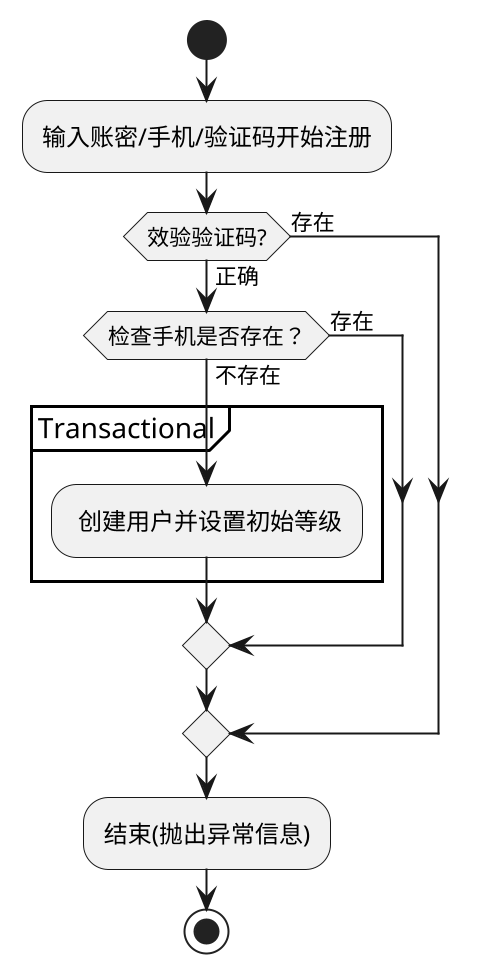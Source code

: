 @startuml
scale 2
start
:输入账密/手机/验证码开始注册;
if (效验验证码?) then (正确)

 if(检查手机是否存在？) then (不存在)

 partition Transactional {
 : 创建用户并设置初始等级;
 }
 else (存在)
 endif;
else (存在)
 endif;
 :结束(抛出异常信息);
stop
@enduml